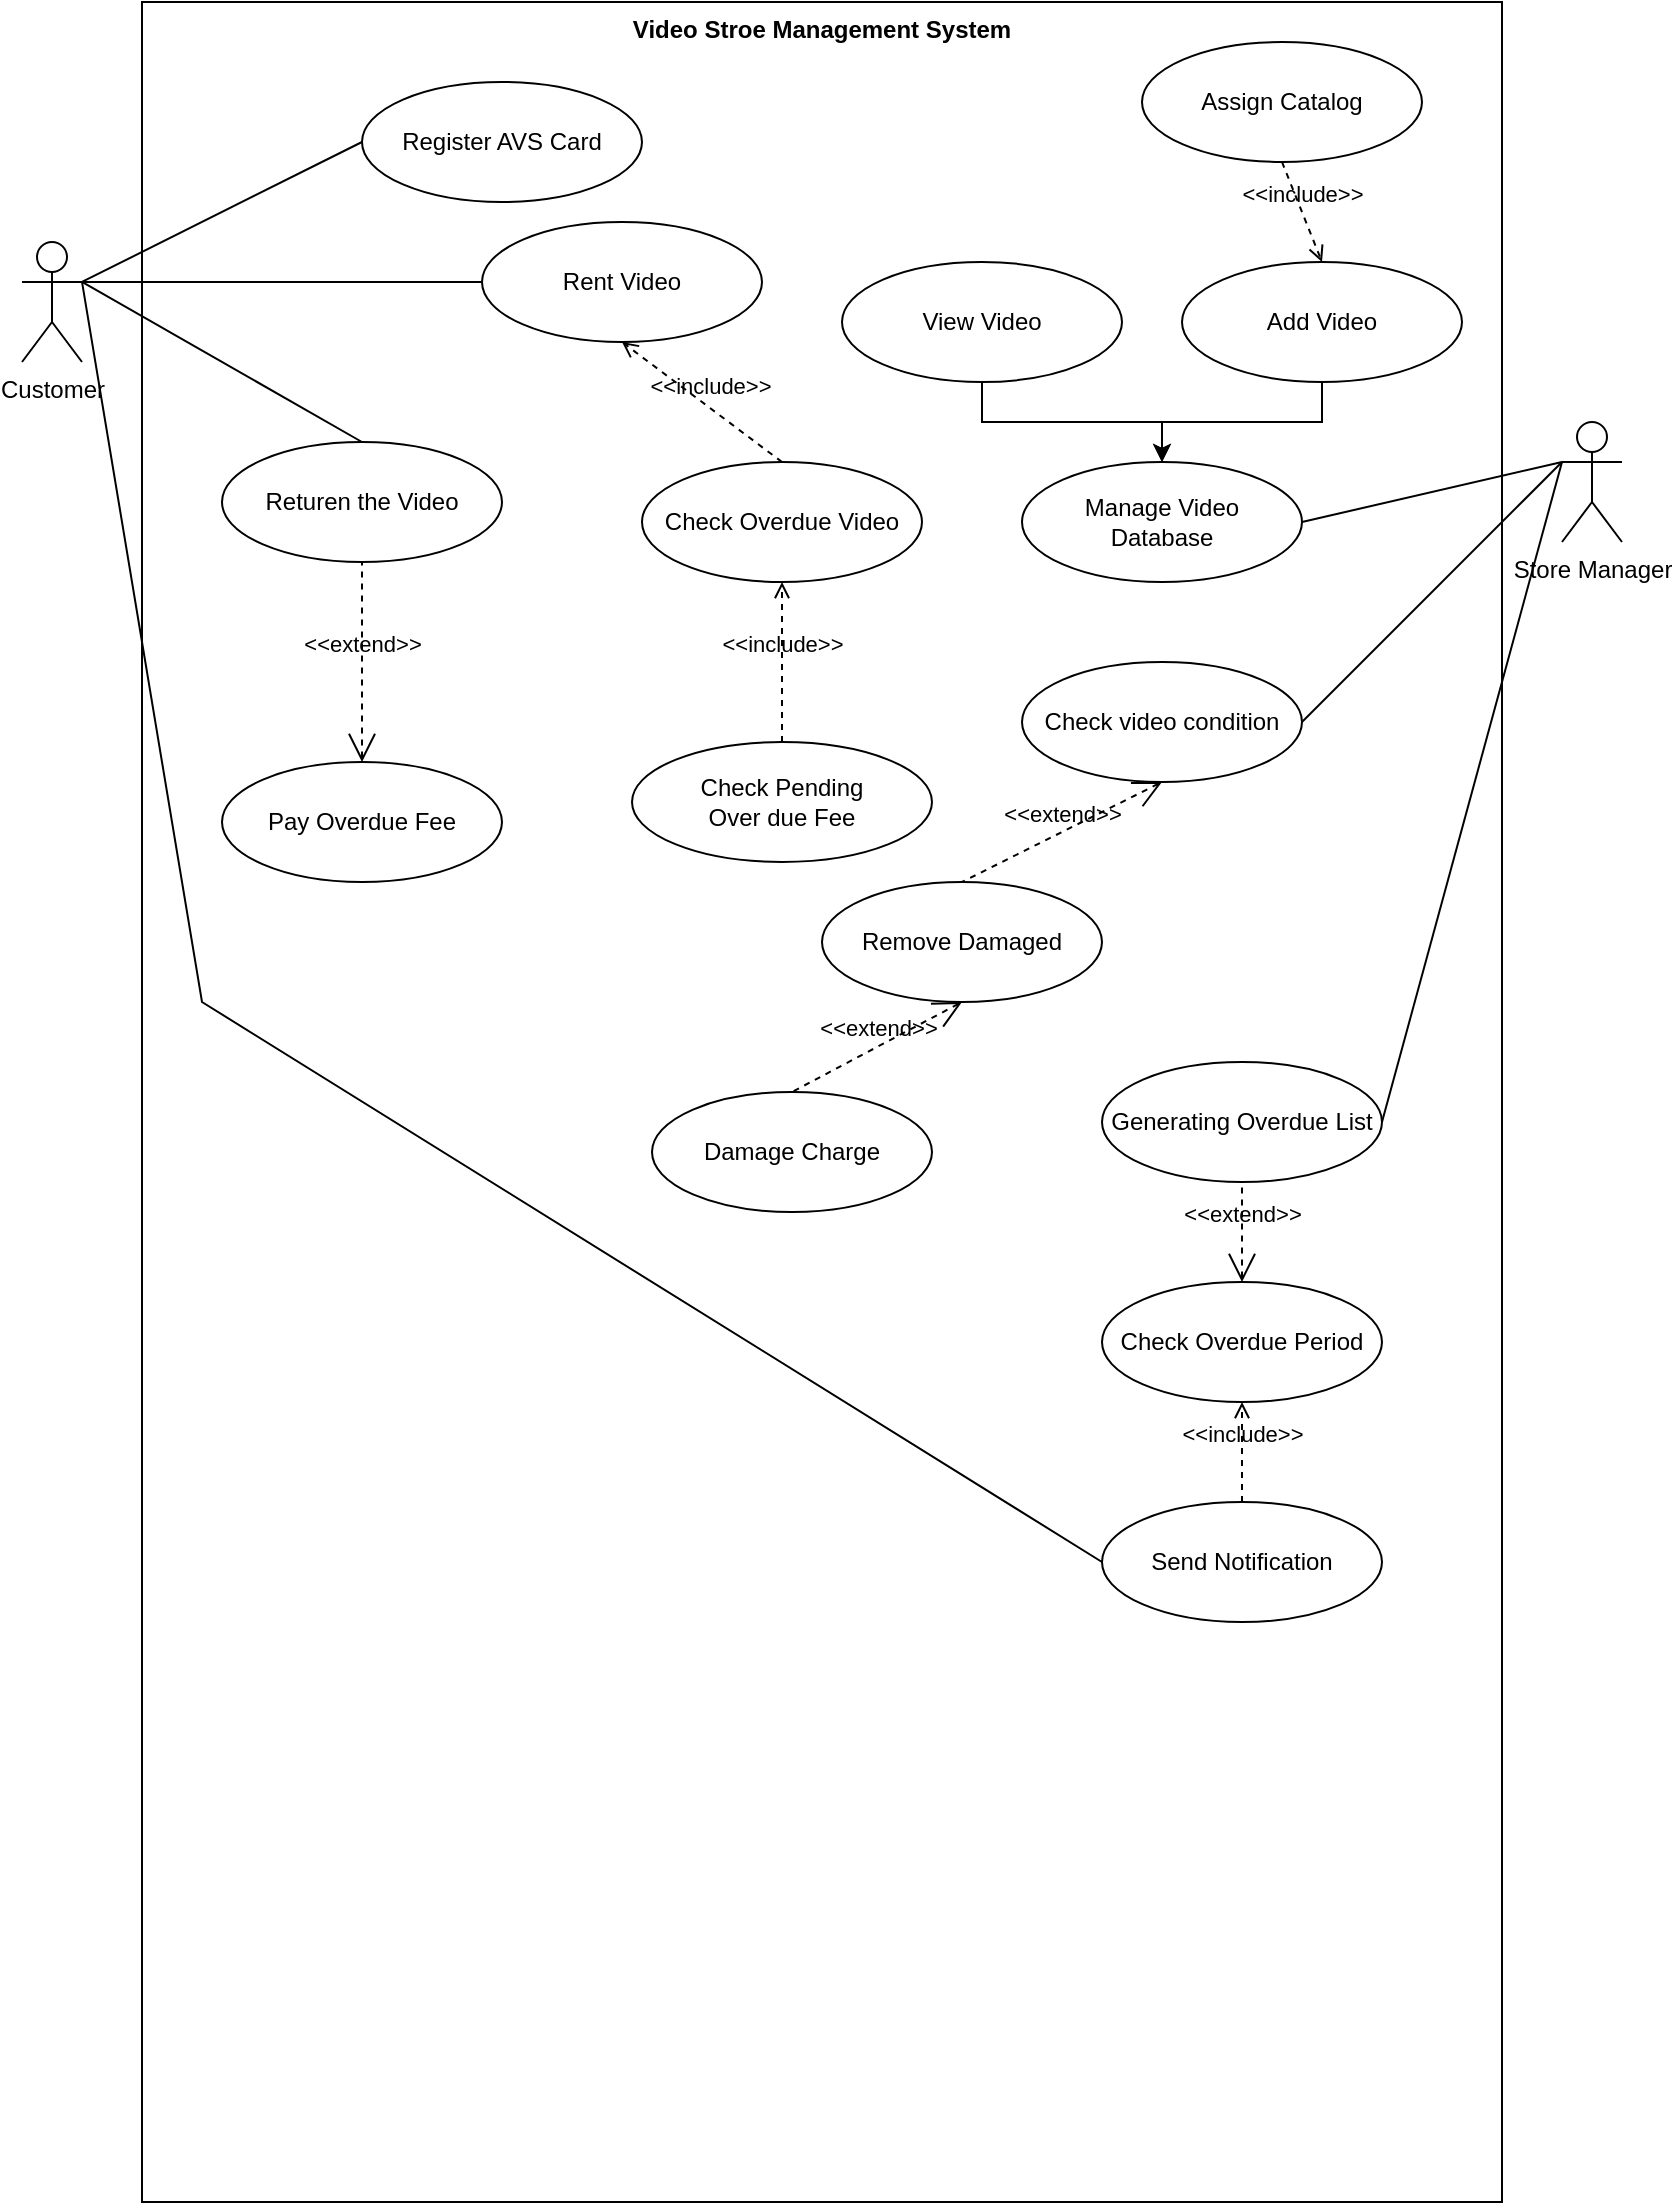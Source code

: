<mxfile version="24.8.4">
  <diagram name="Page-1" id="g219nP5bXt8zVW_GmXOe">
    <mxGraphModel dx="1206" dy="659" grid="1" gridSize="10" guides="1" tooltips="1" connect="1" arrows="1" fold="1" page="1" pageScale="1" pageWidth="827" pageHeight="1169" math="0" shadow="0">
      <root>
        <mxCell id="0" />
        <mxCell id="1" parent="0" />
        <mxCell id="WQrytVi4aBV0WlSLlbxX-1" value="Video Stroe Management System" style="shape=rect;html=1;verticalAlign=top;fontStyle=1;whiteSpace=wrap;align=center;" vertex="1" parent="1">
          <mxGeometry x="80" y="10" width="680" height="1100" as="geometry" />
        </mxCell>
        <mxCell id="WQrytVi4aBV0WlSLlbxX-2" value="Customer" style="shape=umlActor;html=1;verticalLabelPosition=bottom;verticalAlign=top;align=center;" vertex="1" parent="1">
          <mxGeometry x="20" y="130" width="30" height="60" as="geometry" />
        </mxCell>
        <mxCell id="WQrytVi4aBV0WlSLlbxX-3" value="Store Manager" style="shape=umlActor;html=1;verticalLabelPosition=bottom;verticalAlign=top;align=center;" vertex="1" parent="1">
          <mxGeometry x="790" y="220" width="30" height="60" as="geometry" />
        </mxCell>
        <mxCell id="WQrytVi4aBV0WlSLlbxX-18" value="Manage Video&lt;div&gt;Database&lt;/div&gt;" style="ellipse;whiteSpace=wrap;html=1;" vertex="1" parent="1">
          <mxGeometry x="520" y="240" width="140" height="60" as="geometry" />
        </mxCell>
        <mxCell id="WQrytVi4aBV0WlSLlbxX-19" value="Assign Catalog" style="ellipse;whiteSpace=wrap;html=1;" vertex="1" parent="1">
          <mxGeometry x="580" y="30" width="140" height="60" as="geometry" />
        </mxCell>
        <mxCell id="WQrytVi4aBV0WlSLlbxX-20" value="&amp;lt;&amp;lt;include&amp;gt;&amp;gt;" style="edgeStyle=none;html=1;endArrow=open;verticalAlign=bottom;dashed=1;labelBackgroundColor=none;rounded=0;exitX=0.5;exitY=1;exitDx=0;exitDy=0;entryX=0.5;entryY=0;entryDx=0;entryDy=0;" edge="1" parent="1" source="WQrytVi4aBV0WlSLlbxX-19" target="WQrytVi4aBV0WlSLlbxX-25">
          <mxGeometry width="160" relative="1" as="geometry">
            <mxPoint x="500" y="50" as="sourcePoint" />
            <mxPoint x="660" y="50" as="targetPoint" />
          </mxGeometry>
        </mxCell>
        <mxCell id="WQrytVi4aBV0WlSLlbxX-21" value="" style="edgeStyle=none;html=1;endArrow=none;verticalAlign=bottom;rounded=0;exitX=1;exitY=0.5;exitDx=0;exitDy=0;entryX=0;entryY=0.333;entryDx=0;entryDy=0;entryPerimeter=0;" edge="1" parent="1" source="WQrytVi4aBV0WlSLlbxX-18" target="WQrytVi4aBV0WlSLlbxX-3">
          <mxGeometry width="160" relative="1" as="geometry">
            <mxPoint x="500" y="50" as="sourcePoint" />
            <mxPoint x="660" y="50" as="targetPoint" />
          </mxGeometry>
        </mxCell>
        <mxCell id="WQrytVi4aBV0WlSLlbxX-23" value="Register AVS Card" style="ellipse;whiteSpace=wrap;html=1;" vertex="1" parent="1">
          <mxGeometry x="190" y="50" width="140" height="60" as="geometry" />
        </mxCell>
        <mxCell id="WQrytVi4aBV0WlSLlbxX-24" value="" style="edgeStyle=none;html=1;endArrow=none;verticalAlign=bottom;rounded=0;exitX=0;exitY=0.5;exitDx=0;exitDy=0;entryX=1;entryY=0.333;entryDx=0;entryDy=0;entryPerimeter=0;" edge="1" parent="1" source="WQrytVi4aBV0WlSLlbxX-23" target="WQrytVi4aBV0WlSLlbxX-2">
          <mxGeometry width="160" relative="1" as="geometry">
            <mxPoint x="500" y="170" as="sourcePoint" />
            <mxPoint x="660" y="170" as="targetPoint" />
          </mxGeometry>
        </mxCell>
        <mxCell id="WQrytVi4aBV0WlSLlbxX-31" style="edgeStyle=orthogonalEdgeStyle;rounded=0;orthogonalLoop=1;jettySize=auto;html=1;entryX=0.5;entryY=0;entryDx=0;entryDy=0;" edge="1" parent="1" source="WQrytVi4aBV0WlSLlbxX-25" target="WQrytVi4aBV0WlSLlbxX-18">
          <mxGeometry relative="1" as="geometry" />
        </mxCell>
        <mxCell id="WQrytVi4aBV0WlSLlbxX-25" value="Add Video" style="ellipse;whiteSpace=wrap;html=1;" vertex="1" parent="1">
          <mxGeometry x="600" y="140" width="140" height="60" as="geometry" />
        </mxCell>
        <mxCell id="WQrytVi4aBV0WlSLlbxX-30" style="edgeStyle=orthogonalEdgeStyle;rounded=0;orthogonalLoop=1;jettySize=auto;html=1;" edge="1" parent="1" source="WQrytVi4aBV0WlSLlbxX-26" target="WQrytVi4aBV0WlSLlbxX-18">
          <mxGeometry relative="1" as="geometry" />
        </mxCell>
        <mxCell id="WQrytVi4aBV0WlSLlbxX-26" value="View Video" style="ellipse;whiteSpace=wrap;html=1;" vertex="1" parent="1">
          <mxGeometry x="430" y="140" width="140" height="60" as="geometry" />
        </mxCell>
        <mxCell id="WQrytVi4aBV0WlSLlbxX-32" value="Rent Video" style="ellipse;whiteSpace=wrap;html=1;" vertex="1" parent="1">
          <mxGeometry x="250" y="120" width="140" height="60" as="geometry" />
        </mxCell>
        <mxCell id="WQrytVi4aBV0WlSLlbxX-33" value="" style="edgeStyle=none;html=1;endArrow=none;verticalAlign=bottom;rounded=0;exitX=1;exitY=0.333;exitDx=0;exitDy=0;exitPerimeter=0;entryX=0;entryY=0.5;entryDx=0;entryDy=0;" edge="1" parent="1" source="WQrytVi4aBV0WlSLlbxX-2" target="WQrytVi4aBV0WlSLlbxX-32">
          <mxGeometry width="160" relative="1" as="geometry">
            <mxPoint x="500" y="170" as="sourcePoint" />
            <mxPoint x="660" y="170" as="targetPoint" />
          </mxGeometry>
        </mxCell>
        <mxCell id="WQrytVi4aBV0WlSLlbxX-34" value="Check Overdue Video" style="ellipse;whiteSpace=wrap;html=1;" vertex="1" parent="1">
          <mxGeometry x="330" y="240" width="140" height="60" as="geometry" />
        </mxCell>
        <mxCell id="WQrytVi4aBV0WlSLlbxX-35" value="&amp;lt;&amp;lt;include&amp;gt;&amp;gt;" style="edgeStyle=none;html=1;endArrow=open;verticalAlign=bottom;dashed=1;labelBackgroundColor=none;rounded=0;exitX=0.5;exitY=0;exitDx=0;exitDy=0;entryX=0.5;entryY=1;entryDx=0;entryDy=0;" edge="1" parent="1" source="WQrytVi4aBV0WlSLlbxX-34" target="WQrytVi4aBV0WlSLlbxX-32">
          <mxGeometry x="-0.07" y="-2" width="160" relative="1" as="geometry">
            <mxPoint x="500" y="310" as="sourcePoint" />
            <mxPoint x="660" y="310" as="targetPoint" />
            <mxPoint as="offset" />
          </mxGeometry>
        </mxCell>
        <mxCell id="WQrytVi4aBV0WlSLlbxX-37" value="Returen the Video" style="ellipse;whiteSpace=wrap;html=1;" vertex="1" parent="1">
          <mxGeometry x="120" y="230" width="140" height="60" as="geometry" />
        </mxCell>
        <mxCell id="WQrytVi4aBV0WlSLlbxX-38" value="Pay Overdue Fee" style="ellipse;whiteSpace=wrap;html=1;" vertex="1" parent="1">
          <mxGeometry x="120" y="390" width="140" height="60" as="geometry" />
        </mxCell>
        <mxCell id="WQrytVi4aBV0WlSLlbxX-42" value="Check Pending&lt;div&gt;Over due Fee&lt;/div&gt;" style="ellipse;whiteSpace=wrap;html=1;" vertex="1" parent="1">
          <mxGeometry x="325" y="380" width="150" height="60" as="geometry" />
        </mxCell>
        <mxCell id="WQrytVi4aBV0WlSLlbxX-45" value="&amp;lt;&amp;lt;extend&amp;gt;&amp;gt;" style="edgeStyle=none;html=1;startArrow=open;endArrow=none;startSize=12;verticalAlign=bottom;dashed=1;labelBackgroundColor=none;rounded=0;exitX=0.5;exitY=0;exitDx=0;exitDy=0;entryX=0.5;entryY=1;entryDx=0;entryDy=0;" edge="1" parent="1" source="WQrytVi4aBV0WlSLlbxX-38" target="WQrytVi4aBV0WlSLlbxX-37">
          <mxGeometry width="160" relative="1" as="geometry">
            <mxPoint x="500" y="310" as="sourcePoint" />
            <mxPoint x="660" y="310" as="targetPoint" />
          </mxGeometry>
        </mxCell>
        <mxCell id="WQrytVi4aBV0WlSLlbxX-46" value="" style="edgeStyle=none;html=1;endArrow=none;verticalAlign=bottom;rounded=0;exitX=1;exitY=0.333;exitDx=0;exitDy=0;exitPerimeter=0;entryX=0.5;entryY=0;entryDx=0;entryDy=0;" edge="1" parent="1" source="WQrytVi4aBV0WlSLlbxX-2" target="WQrytVi4aBV0WlSLlbxX-37">
          <mxGeometry width="160" relative="1" as="geometry">
            <mxPoint x="500" y="360" as="sourcePoint" />
            <mxPoint x="660" y="360" as="targetPoint" />
          </mxGeometry>
        </mxCell>
        <mxCell id="WQrytVi4aBV0WlSLlbxX-47" value="&amp;lt;&amp;lt;include&amp;gt;&amp;gt;" style="edgeStyle=none;html=1;endArrow=open;verticalAlign=bottom;dashed=1;labelBackgroundColor=none;rounded=0;exitX=0.5;exitY=0;exitDx=0;exitDy=0;entryX=0.5;entryY=1;entryDx=0;entryDy=0;" edge="1" parent="1" source="WQrytVi4aBV0WlSLlbxX-42" target="WQrytVi4aBV0WlSLlbxX-34">
          <mxGeometry width="160" relative="1" as="geometry">
            <mxPoint x="500" y="360" as="sourcePoint" />
            <mxPoint x="660" y="360" as="targetPoint" />
          </mxGeometry>
        </mxCell>
        <mxCell id="WQrytVi4aBV0WlSLlbxX-48" value="Generating Overdue List" style="ellipse;whiteSpace=wrap;html=1;" vertex="1" parent="1">
          <mxGeometry x="560" y="540" width="140" height="60" as="geometry" />
        </mxCell>
        <mxCell id="WQrytVi4aBV0WlSLlbxX-49" value="" style="edgeStyle=none;html=1;endArrow=none;verticalAlign=bottom;rounded=0;entryX=0;entryY=0.333;entryDx=0;entryDy=0;entryPerimeter=0;exitX=1;exitY=0.5;exitDx=0;exitDy=0;" edge="1" parent="1" source="WQrytVi4aBV0WlSLlbxX-48" target="WQrytVi4aBV0WlSLlbxX-3">
          <mxGeometry width="160" relative="1" as="geometry">
            <mxPoint x="500" y="360" as="sourcePoint" />
            <mxPoint x="660" y="360" as="targetPoint" />
          </mxGeometry>
        </mxCell>
        <mxCell id="WQrytVi4aBV0WlSLlbxX-50" value="Check Overdue Period" style="ellipse;whiteSpace=wrap;html=1;" vertex="1" parent="1">
          <mxGeometry x="560" y="650" width="140" height="60" as="geometry" />
        </mxCell>
        <mxCell id="WQrytVi4aBV0WlSLlbxX-51" value="&amp;lt;&amp;lt;extend&amp;gt;&amp;gt;" style="edgeStyle=none;html=1;startArrow=open;endArrow=none;startSize=12;verticalAlign=bottom;dashed=1;labelBackgroundColor=none;rounded=0;exitX=0.5;exitY=0;exitDx=0;exitDy=0;entryX=0.5;entryY=1;entryDx=0;entryDy=0;" edge="1" parent="1" source="WQrytVi4aBV0WlSLlbxX-50" target="WQrytVi4aBV0WlSLlbxX-48">
          <mxGeometry width="160" relative="1" as="geometry">
            <mxPoint x="500" y="360" as="sourcePoint" />
            <mxPoint x="660" y="360" as="targetPoint" />
          </mxGeometry>
        </mxCell>
        <mxCell id="WQrytVi4aBV0WlSLlbxX-52" value="Send Notification" style="ellipse;whiteSpace=wrap;html=1;" vertex="1" parent="1">
          <mxGeometry x="560" y="760" width="140" height="60" as="geometry" />
        </mxCell>
        <mxCell id="WQrytVi4aBV0WlSLlbxX-53" value="&amp;lt;&amp;lt;include&amp;gt;&amp;gt;" style="edgeStyle=none;html=1;endArrow=open;verticalAlign=bottom;dashed=1;labelBackgroundColor=none;rounded=0;exitX=0.5;exitY=0;exitDx=0;exitDy=0;entryX=0.5;entryY=1;entryDx=0;entryDy=0;" edge="1" parent="1" source="WQrytVi4aBV0WlSLlbxX-52" target="WQrytVi4aBV0WlSLlbxX-50">
          <mxGeometry width="160" relative="1" as="geometry">
            <mxPoint x="500" y="360" as="sourcePoint" />
            <mxPoint x="660" y="360" as="targetPoint" />
          </mxGeometry>
        </mxCell>
        <mxCell id="WQrytVi4aBV0WlSLlbxX-54" value="" style="edgeStyle=none;html=1;endArrow=none;verticalAlign=bottom;rounded=0;exitX=1;exitY=0.333;exitDx=0;exitDy=0;exitPerimeter=0;entryX=0;entryY=0.5;entryDx=0;entryDy=0;" edge="1" parent="1" source="WQrytVi4aBV0WlSLlbxX-2" target="WQrytVi4aBV0WlSLlbxX-52">
          <mxGeometry width="160" relative="1" as="geometry">
            <mxPoint x="500" y="360" as="sourcePoint" />
            <mxPoint x="660" y="360" as="targetPoint" />
            <Array as="points">
              <mxPoint x="110" y="510" />
            </Array>
          </mxGeometry>
        </mxCell>
        <mxCell id="WQrytVi4aBV0WlSLlbxX-55" value="Check video condition" style="ellipse;whiteSpace=wrap;html=1;" vertex="1" parent="1">
          <mxGeometry x="520" y="340" width="140" height="60" as="geometry" />
        </mxCell>
        <mxCell id="WQrytVi4aBV0WlSLlbxX-56" value="" style="edgeStyle=none;html=1;endArrow=none;verticalAlign=bottom;rounded=0;exitX=1;exitY=0.5;exitDx=0;exitDy=0;entryX=0;entryY=0.333;entryDx=0;entryDy=0;entryPerimeter=0;" edge="1" parent="1" source="WQrytVi4aBV0WlSLlbxX-55" target="WQrytVi4aBV0WlSLlbxX-3">
          <mxGeometry width="160" relative="1" as="geometry">
            <mxPoint x="500" y="530" as="sourcePoint" />
            <mxPoint x="660" y="530" as="targetPoint" />
          </mxGeometry>
        </mxCell>
        <mxCell id="WQrytVi4aBV0WlSLlbxX-57" value="Remove Damaged" style="ellipse;whiteSpace=wrap;html=1;" vertex="1" parent="1">
          <mxGeometry x="420" y="450" width="140" height="60" as="geometry" />
        </mxCell>
        <mxCell id="WQrytVi4aBV0WlSLlbxX-58" value="&amp;lt;&amp;lt;extend&amp;gt;&amp;gt;" style="edgeStyle=none;html=1;startArrow=open;endArrow=none;startSize=12;verticalAlign=bottom;dashed=1;labelBackgroundColor=none;rounded=0;exitX=0.5;exitY=1;exitDx=0;exitDy=0;entryX=0.5;entryY=0;entryDx=0;entryDy=0;" edge="1" parent="1" source="WQrytVi4aBV0WlSLlbxX-55" target="WQrytVi4aBV0WlSLlbxX-57">
          <mxGeometry width="160" relative="1" as="geometry">
            <mxPoint x="500" y="530" as="sourcePoint" />
            <mxPoint x="660" y="530" as="targetPoint" />
          </mxGeometry>
        </mxCell>
        <mxCell id="WQrytVi4aBV0WlSLlbxX-59" value="Damage Charge" style="ellipse;whiteSpace=wrap;html=1;" vertex="1" parent="1">
          <mxGeometry x="335" y="555" width="140" height="60" as="geometry" />
        </mxCell>
        <mxCell id="WQrytVi4aBV0WlSLlbxX-60" value="&amp;lt;&amp;lt;extend&amp;gt;&amp;gt;" style="edgeStyle=none;html=1;startArrow=open;endArrow=none;startSize=12;verticalAlign=bottom;dashed=1;labelBackgroundColor=none;rounded=0;exitX=0.5;exitY=1;exitDx=0;exitDy=0;entryX=0.5;entryY=0;entryDx=0;entryDy=0;" edge="1" parent="1" source="WQrytVi4aBV0WlSLlbxX-57" target="WQrytVi4aBV0WlSLlbxX-59">
          <mxGeometry width="160" relative="1" as="geometry">
            <mxPoint x="500" y="530" as="sourcePoint" />
            <mxPoint x="660" y="530" as="targetPoint" />
          </mxGeometry>
        </mxCell>
      </root>
    </mxGraphModel>
  </diagram>
</mxfile>
